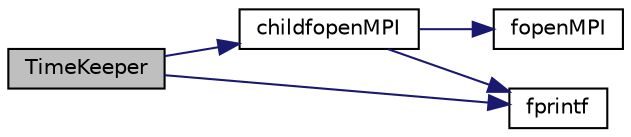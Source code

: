 digraph "TimeKeeper"
{
 // INTERACTIVE_SVG=YES
  edge [fontname="Helvetica",fontsize="10",labelfontname="Helvetica",labelfontsize="10"];
  node [fontname="Helvetica",fontsize="10",shape=record];
  rankdir="LR";
  Node1 [label="TimeKeeper",height=0.2,width=0.4,color="black", fillcolor="grey75", style="filled", fontcolor="black"];
  Node1 -> Node2 [color="midnightblue",fontsize="10",style="solid",fontname="Helvetica"];
  Node2 [label="childfopenMPI",height=0.2,width=0.4,color="black", fillcolor="white", style="filled",URL="$_file_i_o_8c.html#a7d23a0790b28a52d128e0b93bc832cfb"];
  Node2 -> Node3 [color="midnightblue",fontsize="10",style="solid",fontname="Helvetica"];
  Node3 [label="fopenMPI",height=0.2,width=0.4,color="black", fillcolor="white", style="filled",URL="$wrapper_m_p_i_8h.html#a405f88de519282b8e7605988745f42ae"];
  Node2 -> Node4 [color="midnightblue",fontsize="10",style="solid",fontname="Helvetica"];
  Node4 [label="fprintf",height=0.2,width=0.4,color="black", fillcolor="white", style="filled",URL="$xfreemem__large_8c.html#a5c1bb0da45eec945c4cc3233c7d8427e"];
  Node1 -> Node4 [color="midnightblue",fontsize="10",style="solid",fontname="Helvetica"];
}
